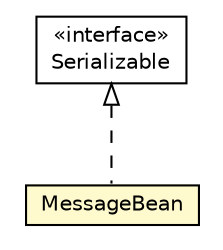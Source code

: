 #!/usr/local/bin/dot
#
# Class diagram 
# Generated by UMLGraph version R5_6-24-gf6e263 (http://www.umlgraph.org/)
#

digraph G {
	edge [fontname="Helvetica",fontsize=10,labelfontname="Helvetica",labelfontsize=10];
	node [fontname="Helvetica",fontsize=10,shape=plaintext];
	nodesep=0.25;
	ranksep=0.5;
	// net.trajano.app.schema.MessageBean
	c683 [label=<<table title="net.trajano.app.schema.MessageBean" border="0" cellborder="1" cellspacing="0" cellpadding="2" port="p" bgcolor="lemonChiffon" href="./MessageBean.html">
		<tr><td><table border="0" cellspacing="0" cellpadding="1">
<tr><td align="center" balign="center"> MessageBean </td></tr>
		</table></td></tr>
		</table>>, URL="./MessageBean.html", fontname="Helvetica", fontcolor="black", fontsize=10.0];
	//net.trajano.app.schema.MessageBean implements java.io.Serializable
	c687:p -> c683:p [dir=back,arrowtail=empty,style=dashed];
	// java.io.Serializable
	c687 [label=<<table title="java.io.Serializable" border="0" cellborder="1" cellspacing="0" cellpadding="2" port="p" href="http://java.sun.com/j2se/1.4.2/docs/api/java/io/Serializable.html">
		<tr><td><table border="0" cellspacing="0" cellpadding="1">
<tr><td align="center" balign="center"> &#171;interface&#187; </td></tr>
<tr><td align="center" balign="center"> Serializable </td></tr>
		</table></td></tr>
		</table>>, URL="http://java.sun.com/j2se/1.4.2/docs/api/java/io/Serializable.html", fontname="Helvetica", fontcolor="black", fontsize=10.0];
}

